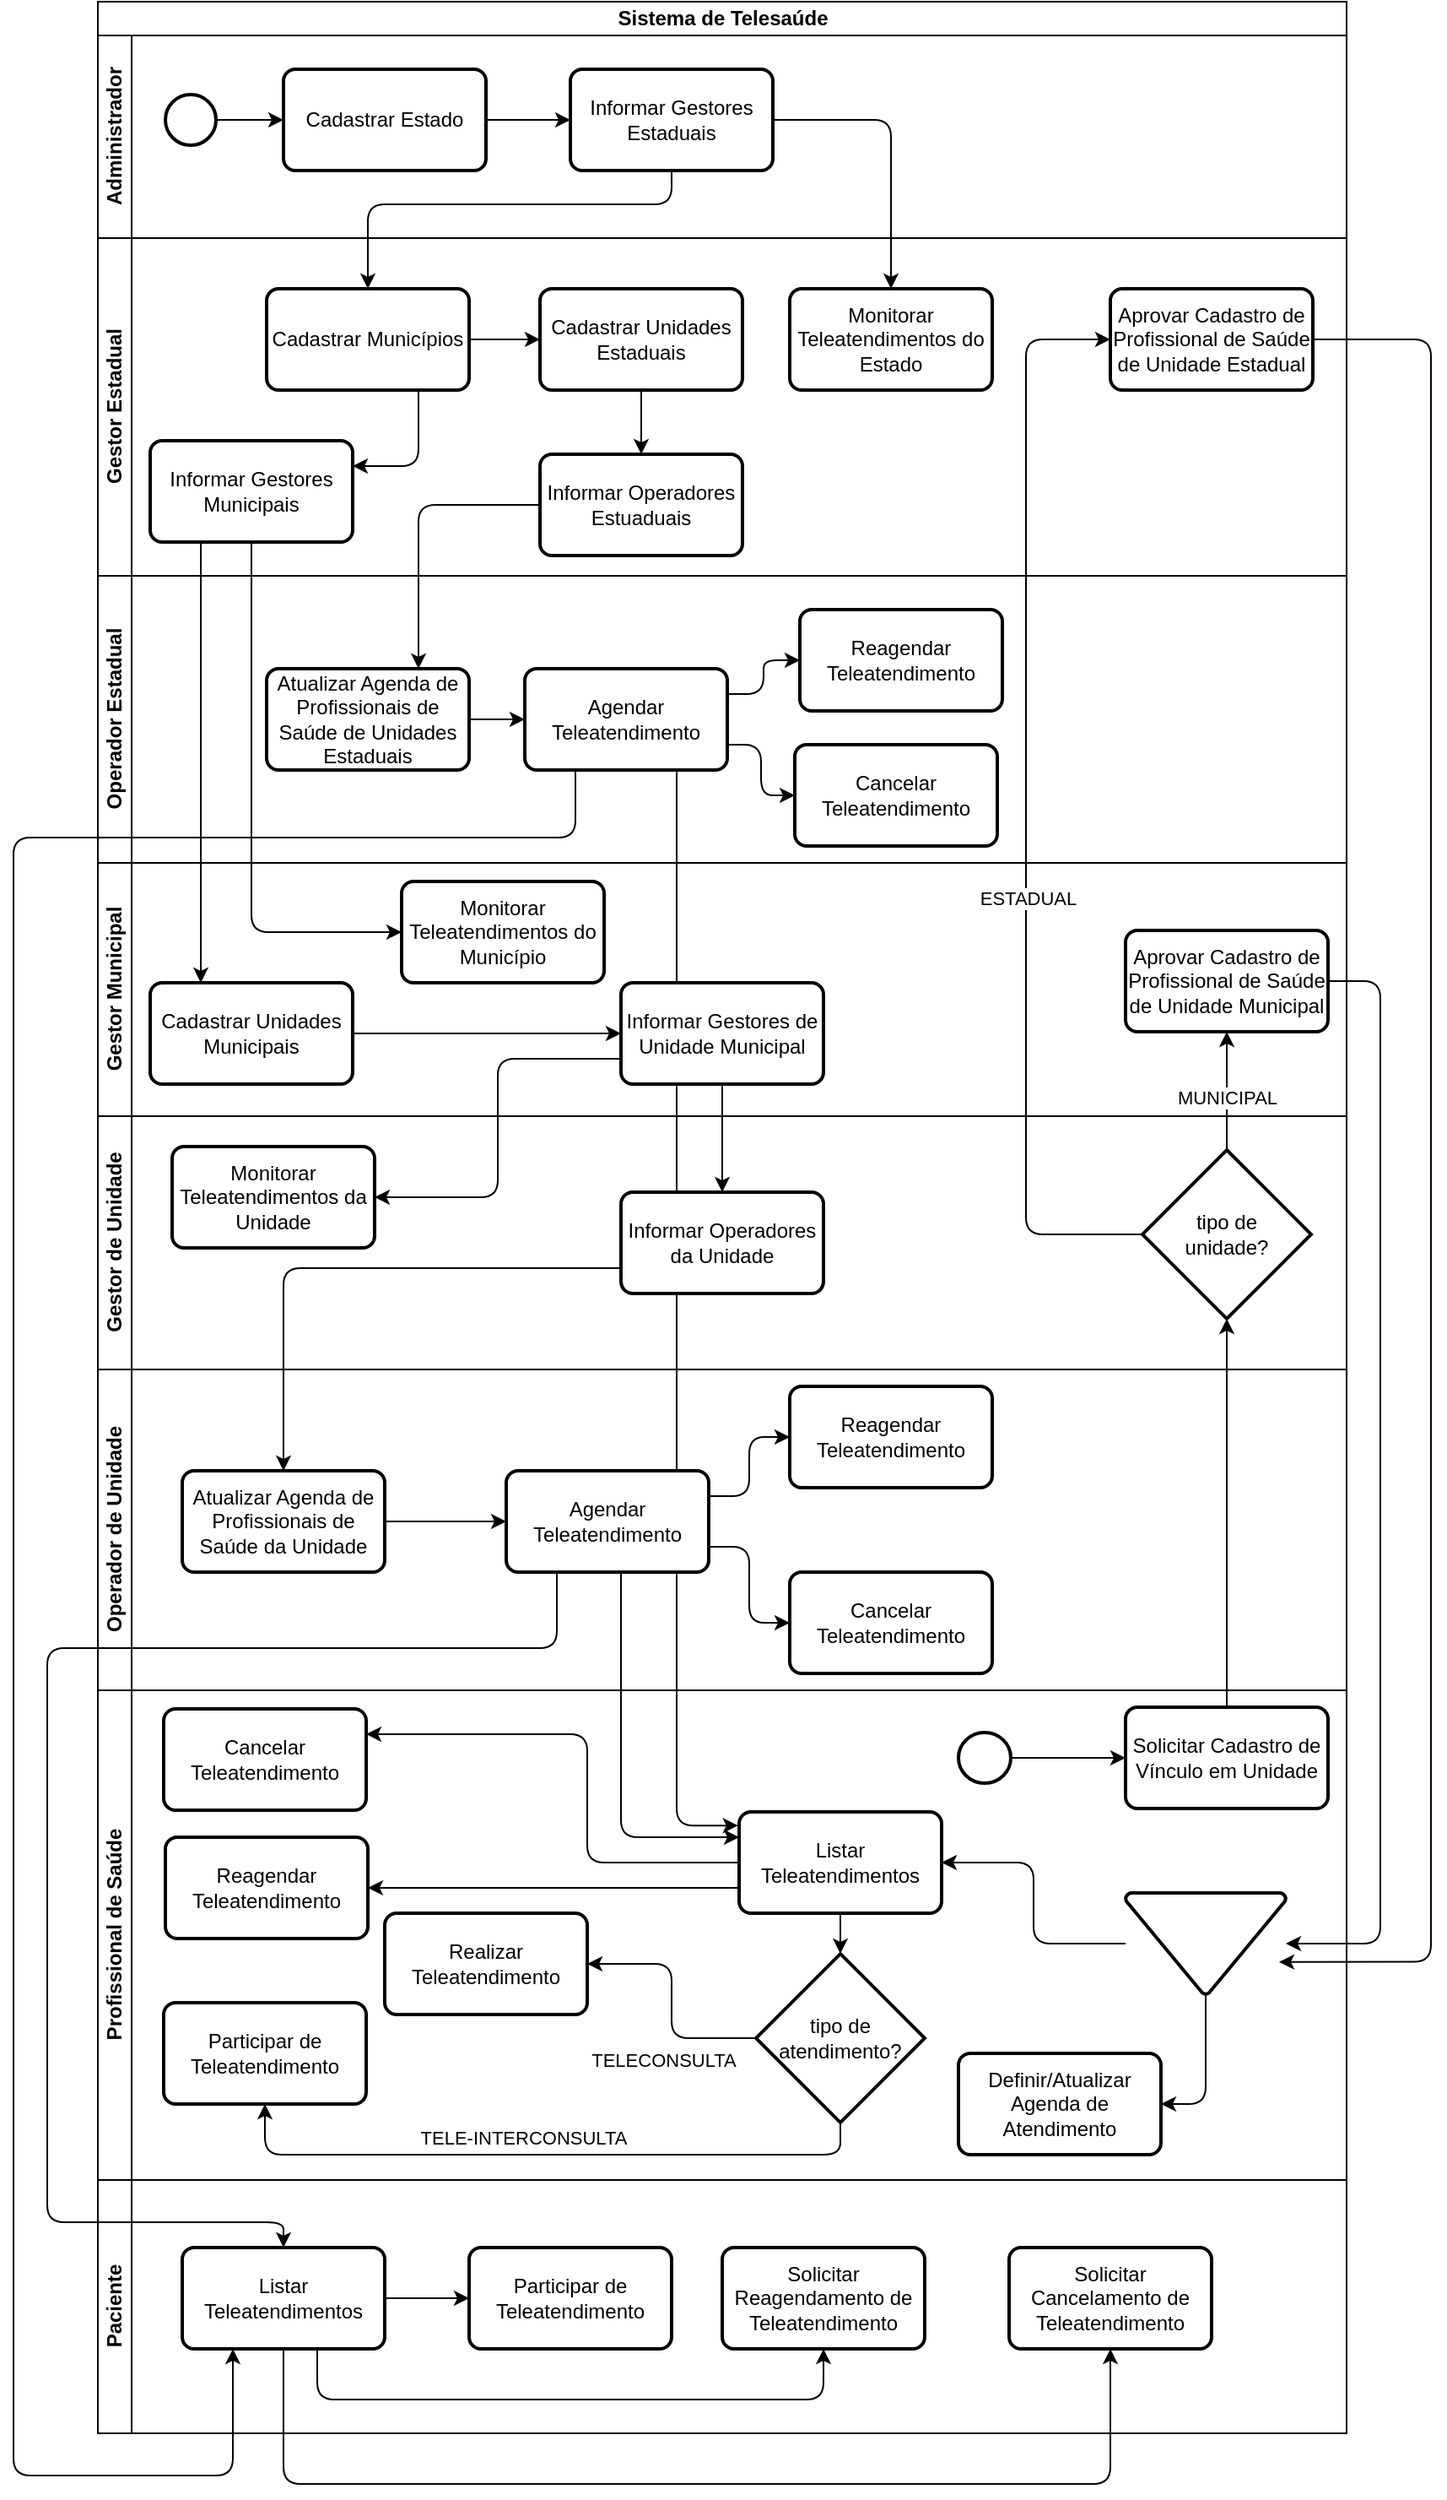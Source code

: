 <mxfile>
    <diagram id="xqxo-CJqYxCd5ZZjyUPK" name="Page-1">
        <mxGraphModel dx="932" dy="1614" grid="1" gridSize="10" guides="1" tooltips="1" connect="1" arrows="1" fold="1" page="1" pageScale="1" pageWidth="850" pageHeight="1100" math="0" shadow="0">
            <root>
                <mxCell id="0"/>
                <mxCell id="1" parent="0"/>
                <mxCell id="2" value="Sistema de Telesaúde" style="swimlane;childLayout=stackLayout;resizeParent=1;resizeParentMax=0;horizontal=1;startSize=20;horizontalStack=0;html=1;" parent="1" vertex="1">
                    <mxGeometry x="110" y="-65" width="740" height="1440" as="geometry"/>
                </mxCell>
                <mxCell id="177" style="edgeStyle=orthogonalEdgeStyle;html=1;exitX=0.75;exitY=1;exitDx=0;exitDy=0;entryX=-0.005;entryY=0.135;entryDx=0;entryDy=0;entryPerimeter=0;" edge="1" parent="2" source="51" target="89">
                    <mxGeometry relative="1" as="geometry"/>
                </mxCell>
                <mxCell id="3" value="Administrador" style="swimlane;startSize=20;horizontal=0;html=1;" parent="2" vertex="1">
                    <mxGeometry y="20" width="740" height="120" as="geometry"/>
                </mxCell>
                <mxCell id="4" style="edgeStyle=none;html=1;entryX=0;entryY=0.5;entryDx=0;entryDy=0;" parent="3" source="5" target="6" edge="1">
                    <mxGeometry relative="1" as="geometry"/>
                </mxCell>
                <mxCell id="5" value="" style="strokeWidth=2;html=1;shape=mxgraph.flowchart.start_2;whiteSpace=wrap;" parent="3" vertex="1">
                    <mxGeometry x="40" y="35" width="30" height="30" as="geometry"/>
                </mxCell>
                <mxCell id="107" value="" style="edgeStyle=orthogonalEdgeStyle;html=1;" edge="1" parent="3" source="6" target="29">
                    <mxGeometry relative="1" as="geometry"/>
                </mxCell>
                <mxCell id="6" value="Cadastrar Estado" style="rounded=1;whiteSpace=wrap;html=1;absoluteArcSize=1;arcSize=14;strokeWidth=2;" parent="3" vertex="1">
                    <mxGeometry x="110" y="20" width="120" height="60" as="geometry"/>
                </mxCell>
                <mxCell id="29" value="Informar Gestores Estaduais" style="rounded=1;whiteSpace=wrap;html=1;absoluteArcSize=1;arcSize=14;strokeWidth=2;" vertex="1" parent="3">
                    <mxGeometry x="280" y="20" width="120" height="60" as="geometry"/>
                </mxCell>
                <mxCell id="28" value="Gestor Estadual" style="swimlane;startSize=20;horizontal=0;html=1;" parent="2" vertex="1">
                    <mxGeometry y="140" width="740" height="200" as="geometry"/>
                </mxCell>
                <mxCell id="123" value="" style="edgeStyle=orthogonalEdgeStyle;html=1;" edge="1" parent="28" source="35" target="84">
                    <mxGeometry relative="1" as="geometry"/>
                </mxCell>
                <mxCell id="35" value="Cadastrar Municípios" style="rounded=1;whiteSpace=wrap;html=1;absoluteArcSize=1;arcSize=14;strokeWidth=2;" vertex="1" parent="28">
                    <mxGeometry x="100" y="30" width="120" height="60" as="geometry"/>
                </mxCell>
                <mxCell id="36" value="Informar Gestores Municipais" style="rounded=1;whiteSpace=wrap;html=1;absoluteArcSize=1;arcSize=14;strokeWidth=2;" vertex="1" parent="28">
                    <mxGeometry x="31" y="120" width="120" height="60" as="geometry"/>
                </mxCell>
                <mxCell id="41" value="Informar Operadores Estuaduais" style="rounded=1;whiteSpace=wrap;html=1;absoluteArcSize=1;arcSize=14;strokeWidth=2;" vertex="1" parent="28">
                    <mxGeometry x="262" y="128" width="120" height="60" as="geometry"/>
                </mxCell>
                <mxCell id="44" value="Aprovar Cadastro de Profissional de Saúde de Unidade Estadual" style="rounded=1;whiteSpace=wrap;html=1;absoluteArcSize=1;arcSize=14;strokeWidth=2;" vertex="1" parent="28">
                    <mxGeometry x="600" y="30" width="120" height="60" as="geometry"/>
                </mxCell>
                <mxCell id="125" style="edgeStyle=orthogonalEdgeStyle;html=1;exitX=0.75;exitY=1;exitDx=0;exitDy=0;entryX=1;entryY=0.25;entryDx=0;entryDy=0;" edge="1" parent="28" source="35" target="36">
                    <mxGeometry relative="1" as="geometry"/>
                </mxCell>
                <mxCell id="160" style="edgeStyle=orthogonalEdgeStyle;html=1;exitX=0.5;exitY=1;exitDx=0;exitDy=0;entryX=0.5;entryY=0;entryDx=0;entryDy=0;" edge="1" parent="28" source="84" target="41">
                    <mxGeometry relative="1" as="geometry"/>
                </mxCell>
                <mxCell id="84" value="Cadastrar Unidades Estaduais" style="rounded=1;whiteSpace=wrap;html=1;absoluteArcSize=1;arcSize=14;strokeWidth=2;" vertex="1" parent="28">
                    <mxGeometry x="262" y="30" width="120" height="60" as="geometry"/>
                </mxCell>
                <mxCell id="161" value="Monitorar Teleatendimentos do Estado" style="rounded=1;whiteSpace=wrap;html=1;absoluteArcSize=1;arcSize=14;strokeWidth=2;" vertex="1" parent="28">
                    <mxGeometry x="410" y="30" width="120" height="60" as="geometry"/>
                </mxCell>
                <mxCell id="40" value="Operador Estadual" style="swimlane;startSize=20;horizontal=0;html=1;" vertex="1" parent="2">
                    <mxGeometry y="340" width="740" height="170" as="geometry"/>
                </mxCell>
                <mxCell id="145" value="" style="edgeStyle=orthogonalEdgeStyle;html=1;" edge="1" parent="40" source="45" target="51">
                    <mxGeometry relative="1" as="geometry"/>
                </mxCell>
                <mxCell id="45" value="Atualizar Agenda de Profissionais de Saúde de Unidades Estaduais" style="rounded=1;whiteSpace=wrap;html=1;absoluteArcSize=1;arcSize=14;strokeWidth=2;" vertex="1" parent="40">
                    <mxGeometry x="100" y="55" width="120" height="60" as="geometry"/>
                </mxCell>
                <mxCell id="146" style="edgeStyle=orthogonalEdgeStyle;html=1;exitX=1;exitY=0.25;exitDx=0;exitDy=0;entryX=0;entryY=0.5;entryDx=0;entryDy=0;" edge="1" parent="40" source="51" target="52">
                    <mxGeometry relative="1" as="geometry"/>
                </mxCell>
                <mxCell id="147" style="edgeStyle=orthogonalEdgeStyle;html=1;exitX=1;exitY=0.75;exitDx=0;exitDy=0;entryX=0;entryY=0.5;entryDx=0;entryDy=0;" edge="1" parent="40" source="51" target="53">
                    <mxGeometry relative="1" as="geometry"/>
                </mxCell>
                <mxCell id="51" value="Agendar Teleatendimento" style="rounded=1;whiteSpace=wrap;html=1;absoluteArcSize=1;arcSize=14;strokeWidth=2;" vertex="1" parent="40">
                    <mxGeometry x="253" y="55" width="120" height="60" as="geometry"/>
                </mxCell>
                <mxCell id="52" value="Reagendar Teleatendimento" style="rounded=1;whiteSpace=wrap;html=1;absoluteArcSize=1;arcSize=14;strokeWidth=2;" vertex="1" parent="40">
                    <mxGeometry x="416" y="20" width="120" height="60" as="geometry"/>
                </mxCell>
                <mxCell id="53" value="Cancelar Teleatendimento" style="rounded=1;whiteSpace=wrap;html=1;absoluteArcSize=1;arcSize=14;strokeWidth=2;" vertex="1" parent="40">
                    <mxGeometry x="413" y="100" width="120" height="60" as="geometry"/>
                </mxCell>
                <mxCell id="7" value="Gestor Municipal" style="swimlane;startSize=20;horizontal=0;html=1;" parent="2" vertex="1">
                    <mxGeometry y="510" width="740" height="150" as="geometry"/>
                </mxCell>
                <mxCell id="150" style="edgeStyle=orthogonalEdgeStyle;html=1;exitX=1;exitY=0.5;exitDx=0;exitDy=0;" edge="1" parent="7" source="38" target="148">
                    <mxGeometry relative="1" as="geometry"/>
                </mxCell>
                <mxCell id="38" value="Cadastrar Unidades Municipais" style="rounded=1;whiteSpace=wrap;html=1;absoluteArcSize=1;arcSize=14;strokeWidth=2;" vertex="1" parent="7">
                    <mxGeometry x="31" y="71" width="120" height="60" as="geometry"/>
                </mxCell>
                <mxCell id="43" value="Aprovar Cadastro de Profissional de Saúde de Unidade Municipal" style="rounded=1;whiteSpace=wrap;html=1;absoluteArcSize=1;arcSize=14;strokeWidth=2;" vertex="1" parent="7">
                    <mxGeometry x="609" y="40" width="120" height="60" as="geometry"/>
                </mxCell>
                <mxCell id="148" value="Informar Gestores de Unidade Municipal" style="rounded=1;whiteSpace=wrap;html=1;absoluteArcSize=1;arcSize=14;strokeWidth=2;" vertex="1" parent="7">
                    <mxGeometry x="310" y="71" width="120" height="60" as="geometry"/>
                </mxCell>
                <mxCell id="164" value="Monitorar Teleatendimentos do Município" style="rounded=1;whiteSpace=wrap;html=1;absoluteArcSize=1;arcSize=14;strokeWidth=2;" vertex="1" parent="7">
                    <mxGeometry x="180" y="11" width="120" height="60" as="geometry"/>
                </mxCell>
                <mxCell id="42" value="Gestor de Unidade" style="swimlane;startSize=20;horizontal=0;html=1;" vertex="1" parent="2">
                    <mxGeometry y="660" width="740" height="150" as="geometry"/>
                </mxCell>
                <mxCell id="54" value="Monitorar Teleatendimentos da Unidade" style="rounded=1;whiteSpace=wrap;html=1;absoluteArcSize=1;arcSize=14;strokeWidth=2;" vertex="1" parent="42">
                    <mxGeometry x="44" y="18" width="120" height="60" as="geometry"/>
                </mxCell>
                <mxCell id="79" value="Informar Operadores da Unidade" style="rounded=1;whiteSpace=wrap;html=1;absoluteArcSize=1;arcSize=14;strokeWidth=2;" vertex="1" parent="42">
                    <mxGeometry x="310" y="45" width="120" height="60" as="geometry"/>
                </mxCell>
                <mxCell id="113" value="tipo de&lt;br&gt;unidade?" style="strokeWidth=2;html=1;shape=mxgraph.flowchart.decision;whiteSpace=wrap;" vertex="1" parent="42">
                    <mxGeometry x="619" y="20" width="100" height="100" as="geometry"/>
                </mxCell>
                <mxCell id="39" value="Operador de Unidade" style="swimlane;startSize=20;horizontal=0;html=1;" vertex="1" parent="2">
                    <mxGeometry y="810" width="740" height="190" as="geometry"/>
                </mxCell>
                <mxCell id="132" value="" style="edgeStyle=orthogonalEdgeStyle;html=1;" edge="1" parent="39" source="80" target="81">
                    <mxGeometry relative="1" as="geometry"/>
                </mxCell>
                <mxCell id="80" value="Atualizar Agenda de Profissionais de Saúde da Unidade" style="rounded=1;whiteSpace=wrap;html=1;absoluteArcSize=1;arcSize=14;strokeWidth=2;" vertex="1" parent="39">
                    <mxGeometry x="50" y="60" width="120" height="60" as="geometry"/>
                </mxCell>
                <mxCell id="136" style="edgeStyle=orthogonalEdgeStyle;html=1;exitX=1;exitY=0.25;exitDx=0;exitDy=0;entryX=0;entryY=0.5;entryDx=0;entryDy=0;" edge="1" parent="39" source="81" target="82">
                    <mxGeometry relative="1" as="geometry"/>
                </mxCell>
                <mxCell id="137" style="edgeStyle=orthogonalEdgeStyle;html=1;exitX=1;exitY=0.75;exitDx=0;exitDy=0;entryX=0;entryY=0.5;entryDx=0;entryDy=0;" edge="1" parent="39" source="81" target="83">
                    <mxGeometry relative="1" as="geometry"/>
                </mxCell>
                <mxCell id="81" value="Agendar Teleatendimento" style="rounded=1;whiteSpace=wrap;html=1;absoluteArcSize=1;arcSize=14;strokeWidth=2;" vertex="1" parent="39">
                    <mxGeometry x="242" y="60" width="120" height="60" as="geometry"/>
                </mxCell>
                <mxCell id="82" value="Reagendar Teleatendimento" style="rounded=1;whiteSpace=wrap;html=1;absoluteArcSize=1;arcSize=14;strokeWidth=2;" vertex="1" parent="39">
                    <mxGeometry x="410" y="10" width="120" height="60" as="geometry"/>
                </mxCell>
                <mxCell id="83" value="Cancelar Teleatendimento" style="rounded=1;whiteSpace=wrap;html=1;absoluteArcSize=1;arcSize=14;strokeWidth=2;" vertex="1" parent="39">
                    <mxGeometry x="410" y="120" width="120" height="60" as="geometry"/>
                </mxCell>
                <mxCell id="85" value="Profissional de Saúde" style="swimlane;startSize=20;horizontal=0;html=1;" vertex="1" parent="2">
                    <mxGeometry y="1000" width="740" height="290" as="geometry"/>
                </mxCell>
                <mxCell id="169" style="edgeStyle=orthogonalEdgeStyle;html=1;exitX=0.5;exitY=1;exitDx=0;exitDy=0;entryX=0.5;entryY=0;entryDx=0;entryDy=0;entryPerimeter=0;" edge="1" parent="85" source="89" target="139">
                    <mxGeometry relative="1" as="geometry"/>
                </mxCell>
                <mxCell id="89" value="Listar Teleatendimentos" style="rounded=1;whiteSpace=wrap;html=1;absoluteArcSize=1;arcSize=14;strokeWidth=2;" vertex="1" parent="85">
                    <mxGeometry x="380" y="72" width="120" height="60" as="geometry"/>
                </mxCell>
                <mxCell id="133" style="edgeStyle=orthogonalEdgeStyle;html=1;exitX=0;exitY=0.5;exitDx=0;exitDy=0;entryX=1;entryY=0.25;entryDx=0;entryDy=0;" edge="1" parent="85" source="89" target="92">
                    <mxGeometry relative="1" as="geometry">
                        <mxPoint x="213" y="60" as="sourcePoint"/>
                        <Array as="points">
                            <mxPoint x="290" y="102"/>
                            <mxPoint x="290" y="26"/>
                        </Array>
                    </mxGeometry>
                </mxCell>
                <mxCell id="138" style="edgeStyle=orthogonalEdgeStyle;html=1;exitX=0;exitY=0.75;exitDx=0;exitDy=0;entryX=1;entryY=0.5;entryDx=0;entryDy=0;" edge="1" parent="85" source="89" target="91">
                    <mxGeometry relative="1" as="geometry">
                        <mxPoint x="213" y="90" as="sourcePoint"/>
                    </mxGeometry>
                </mxCell>
                <mxCell id="91" value="Reagendar Teleatendimento" style="rounded=1;whiteSpace=wrap;html=1;absoluteArcSize=1;arcSize=14;strokeWidth=2;" vertex="1" parent="85">
                    <mxGeometry x="40" y="87" width="120" height="60" as="geometry"/>
                </mxCell>
                <mxCell id="92" value="Cancelar Teleatendimento" style="rounded=1;whiteSpace=wrap;html=1;absoluteArcSize=1;arcSize=14;strokeWidth=2;" vertex="1" parent="85">
                    <mxGeometry x="39" y="11" width="120" height="60" as="geometry"/>
                </mxCell>
                <mxCell id="93" value="Participar de Teleatendimento" style="rounded=1;whiteSpace=wrap;html=1;absoluteArcSize=1;arcSize=14;strokeWidth=2;" vertex="1" parent="85">
                    <mxGeometry x="39" y="185" width="120" height="60" as="geometry"/>
                </mxCell>
                <mxCell id="86" value="Solicitar Cadastro de Vínculo em Unidade" style="rounded=1;whiteSpace=wrap;html=1;absoluteArcSize=1;arcSize=14;strokeWidth=2;" vertex="1" parent="85">
                    <mxGeometry x="609" y="10" width="120" height="60" as="geometry"/>
                </mxCell>
                <mxCell id="141" style="edgeStyle=orthogonalEdgeStyle;html=1;entryX=1;entryY=0.5;entryDx=0;entryDy=0;" edge="1" parent="85" source="139" target="140">
                    <mxGeometry relative="1" as="geometry"/>
                </mxCell>
                <mxCell id="143" value="TELECONSULTA" style="edgeLabel;html=1;align=center;verticalAlign=middle;resizable=0;points=[];" vertex="1" connectable="0" parent="141">
                    <mxGeometry x="0.207" y="3" relative="1" as="geometry">
                        <mxPoint x="-2" y="50" as="offset"/>
                    </mxGeometry>
                </mxCell>
                <mxCell id="142" style="edgeStyle=orthogonalEdgeStyle;html=1;exitX=0.5;exitY=1;exitDx=0;exitDy=0;exitPerimeter=0;entryX=0.5;entryY=1;entryDx=0;entryDy=0;" edge="1" parent="85" source="139" target="93">
                    <mxGeometry relative="1" as="geometry">
                        <Array as="points">
                            <mxPoint x="440" y="251"/>
                            <mxPoint x="440" y="275"/>
                            <mxPoint x="99" y="275"/>
                        </Array>
                    </mxGeometry>
                </mxCell>
                <mxCell id="144" value="TELE-INTERCONSULTA" style="edgeLabel;html=1;align=center;verticalAlign=middle;resizable=0;points=[];" vertex="1" connectable="0" parent="142">
                    <mxGeometry x="0.548" y="-3" relative="1" as="geometry">
                        <mxPoint x="92" y="-7" as="offset"/>
                    </mxGeometry>
                </mxCell>
                <mxCell id="139" value="tipo de atendimento?" style="strokeWidth=2;html=1;shape=mxgraph.flowchart.decision;whiteSpace=wrap;" vertex="1" parent="85">
                    <mxGeometry x="390" y="156" width="100" height="100" as="geometry"/>
                </mxCell>
                <mxCell id="140" value="Realizar Teleatendimento" style="rounded=1;whiteSpace=wrap;html=1;absoluteArcSize=1;arcSize=14;strokeWidth=2;" vertex="1" parent="85">
                    <mxGeometry x="170" y="132" width="120" height="60" as="geometry"/>
                </mxCell>
                <mxCell id="157" value="" style="edgeStyle=orthogonalEdgeStyle;html=1;" edge="1" parent="85" source="156" target="86">
                    <mxGeometry relative="1" as="geometry"/>
                </mxCell>
                <mxCell id="156" value="" style="strokeWidth=2;html=1;shape=mxgraph.flowchart.start_2;whiteSpace=wrap;" vertex="1" parent="85">
                    <mxGeometry x="510" y="25" width="31" height="30" as="geometry"/>
                </mxCell>
                <mxCell id="174" style="edgeStyle=orthogonalEdgeStyle;html=1;exitX=0.5;exitY=1;exitDx=0;exitDy=0;exitPerimeter=0;entryX=1;entryY=0.5;entryDx=0;entryDy=0;" edge="1" parent="85" source="170" target="171">
                    <mxGeometry relative="1" as="geometry"/>
                </mxCell>
                <mxCell id="175" style="edgeStyle=orthogonalEdgeStyle;html=1;exitX=0;exitY=0.5;exitDx=0;exitDy=0;exitPerimeter=0;entryX=1;entryY=0.5;entryDx=0;entryDy=0;" edge="1" parent="85" source="170" target="89">
                    <mxGeometry relative="1" as="geometry"/>
                </mxCell>
                <mxCell id="170" value="" style="strokeWidth=2;html=1;shape=mxgraph.flowchart.merge_or_storage;whiteSpace=wrap;" vertex="1" parent="85">
                    <mxGeometry x="609" y="120" width="95" height="60" as="geometry"/>
                </mxCell>
                <mxCell id="171" value="Definir/Atualizar Agenda de Atendimento" style="rounded=1;whiteSpace=wrap;html=1;absoluteArcSize=1;arcSize=14;strokeWidth=2;" vertex="1" parent="85">
                    <mxGeometry x="510" y="215" width="120" height="60" as="geometry"/>
                </mxCell>
                <mxCell id="25" value="Paciente" style="swimlane;startSize=20;horizontal=0;html=1;" parent="2" vertex="1">
                    <mxGeometry y="1290" width="740" height="150" as="geometry"/>
                </mxCell>
                <mxCell id="102" value="" style="edgeStyle=orthogonalEdgeStyle;html=1;" edge="1" parent="25" source="99" target="100">
                    <mxGeometry relative="1" as="geometry"/>
                </mxCell>
                <mxCell id="105" style="edgeStyle=orthogonalEdgeStyle;html=1;entryX=0.5;entryY=1;entryDx=0;entryDy=0;" edge="1" parent="25" source="99" target="103">
                    <mxGeometry relative="1" as="geometry">
                        <Array as="points">
                            <mxPoint x="130" y="130"/>
                            <mxPoint x="430" y="130"/>
                        </Array>
                    </mxGeometry>
                </mxCell>
                <mxCell id="106" style="edgeStyle=orthogonalEdgeStyle;html=1;exitX=0.5;exitY=1;exitDx=0;exitDy=0;entryX=0.5;entryY=1;entryDx=0;entryDy=0;" edge="1" parent="25" source="99" target="104">
                    <mxGeometry relative="1" as="geometry">
                        <Array as="points">
                            <mxPoint x="110" y="180"/>
                            <mxPoint x="600" y="180"/>
                        </Array>
                    </mxGeometry>
                </mxCell>
                <mxCell id="99" value="Listar Teleatendimentos" style="rounded=1;whiteSpace=wrap;html=1;absoluteArcSize=1;arcSize=14;strokeWidth=2;" vertex="1" parent="25">
                    <mxGeometry x="50" y="40" width="120" height="60" as="geometry"/>
                </mxCell>
                <mxCell id="100" value="Participar de Teleatendimento" style="rounded=1;whiteSpace=wrap;html=1;absoluteArcSize=1;arcSize=14;strokeWidth=2;" vertex="1" parent="25">
                    <mxGeometry x="220" y="40" width="120" height="60" as="geometry"/>
                </mxCell>
                <mxCell id="103" value="Solicitar Reagendamento de Teleatendimento" style="rounded=1;whiteSpace=wrap;html=1;absoluteArcSize=1;arcSize=14;strokeWidth=2;" vertex="1" parent="25">
                    <mxGeometry x="370" y="40" width="120" height="60" as="geometry"/>
                </mxCell>
                <mxCell id="104" value="Solicitar Cancelamento de Teleatendimento" style="rounded=1;whiteSpace=wrap;html=1;absoluteArcSize=1;arcSize=14;strokeWidth=2;" vertex="1" parent="25">
                    <mxGeometry x="540" y="40" width="120" height="60" as="geometry"/>
                </mxCell>
                <mxCell id="108" style="edgeStyle=orthogonalEdgeStyle;html=1;exitX=0.5;exitY=1;exitDx=0;exitDy=0;entryX=0.5;entryY=0;entryDx=0;entryDy=0;" edge="1" parent="2" source="29" target="35">
                    <mxGeometry relative="1" as="geometry">
                        <Array as="points">
                            <mxPoint x="340" y="120"/>
                            <mxPoint x="160" y="120"/>
                        </Array>
                    </mxGeometry>
                </mxCell>
                <mxCell id="114" style="edgeStyle=orthogonalEdgeStyle;html=1;exitX=0.5;exitY=0;exitDx=0;exitDy=0;entryX=0.5;entryY=1;entryDx=0;entryDy=0;entryPerimeter=0;" edge="1" parent="2" source="86" target="113">
                    <mxGeometry relative="1" as="geometry"/>
                </mxCell>
                <mxCell id="117" style="edgeStyle=orthogonalEdgeStyle;html=1;entryX=0.5;entryY=1;entryDx=0;entryDy=0;" edge="1" parent="2" source="113" target="43">
                    <mxGeometry relative="1" as="geometry"/>
                </mxCell>
                <mxCell id="118" value="MUNICIPAL" style="edgeLabel;html=1;align=center;verticalAlign=middle;resizable=0;points=[];" vertex="1" connectable="0" parent="117">
                    <mxGeometry x="-0.117" relative="1" as="geometry">
                        <mxPoint as="offset"/>
                    </mxGeometry>
                </mxCell>
                <mxCell id="121" style="edgeStyle=orthogonalEdgeStyle;html=1;exitX=0;exitY=0.5;exitDx=0;exitDy=0;exitPerimeter=0;entryX=0;entryY=0.5;entryDx=0;entryDy=0;" edge="1" parent="2" source="113" target="44">
                    <mxGeometry relative="1" as="geometry">
                        <Array as="points">
                            <mxPoint x="550" y="730"/>
                            <mxPoint x="550" y="200"/>
                        </Array>
                    </mxGeometry>
                </mxCell>
                <mxCell id="122" value="ESTADUAL" style="edgeLabel;html=1;align=center;verticalAlign=middle;resizable=0;points=[];" vertex="1" connectable="0" parent="121">
                    <mxGeometry x="-0.065" y="-1" relative="1" as="geometry">
                        <mxPoint y="35" as="offset"/>
                    </mxGeometry>
                </mxCell>
                <mxCell id="124" style="edgeStyle=orthogonalEdgeStyle;html=1;exitX=0;exitY=0.5;exitDx=0;exitDy=0;entryX=0.75;entryY=0;entryDx=0;entryDy=0;" edge="1" parent="2" source="41" target="45">
                    <mxGeometry relative="1" as="geometry"/>
                </mxCell>
                <mxCell id="127" style="edgeStyle=orthogonalEdgeStyle;html=1;exitX=0.25;exitY=1;exitDx=0;exitDy=0;entryX=0.25;entryY=0;entryDx=0;entryDy=0;" edge="1" parent="2" source="36" target="38">
                    <mxGeometry relative="1" as="geometry"/>
                </mxCell>
                <mxCell id="135" style="edgeStyle=orthogonalEdgeStyle;html=1;entryX=0;entryY=0.25;entryDx=0;entryDy=0;" edge="1" parent="2" source="81" target="89">
                    <mxGeometry relative="1" as="geometry">
                        <Array as="points">
                            <mxPoint x="310" y="1087"/>
                        </Array>
                    </mxGeometry>
                </mxCell>
                <mxCell id="154" style="edgeStyle=orthogonalEdgeStyle;html=1;exitX=0.25;exitY=1;exitDx=0;exitDy=0;entryX=0.5;entryY=0;entryDx=0;entryDy=0;" edge="1" parent="2" source="81" target="99">
                    <mxGeometry relative="1" as="geometry">
                        <Array as="points">
                            <mxPoint x="272" y="975"/>
                            <mxPoint x="-30" y="975"/>
                            <mxPoint x="-30" y="1315"/>
                            <mxPoint x="110" y="1315"/>
                        </Array>
                    </mxGeometry>
                </mxCell>
                <mxCell id="158" style="edgeStyle=orthogonalEdgeStyle;html=1;exitX=0;exitY=0.75;exitDx=0;exitDy=0;entryX=0.5;entryY=0;entryDx=0;entryDy=0;" edge="1" parent="2" source="79" target="80">
                    <mxGeometry relative="1" as="geometry"/>
                </mxCell>
                <mxCell id="159" style="edgeStyle=orthogonalEdgeStyle;html=1;exitX=0.5;exitY=1;exitDx=0;exitDy=0;entryX=0.5;entryY=0;entryDx=0;entryDy=0;" edge="1" parent="2" source="148" target="79">
                    <mxGeometry relative="1" as="geometry"/>
                </mxCell>
                <mxCell id="162" style="edgeStyle=orthogonalEdgeStyle;html=1;exitX=1;exitY=0.5;exitDx=0;exitDy=0;entryX=0.5;entryY=0;entryDx=0;entryDy=0;" edge="1" parent="2" source="29" target="161">
                    <mxGeometry relative="1" as="geometry"/>
                </mxCell>
                <mxCell id="163" style="edgeStyle=orthogonalEdgeStyle;html=1;exitX=0;exitY=0.75;exitDx=0;exitDy=0;entryX=1;entryY=0.5;entryDx=0;entryDy=0;" edge="1" parent="2" source="148" target="54">
                    <mxGeometry relative="1" as="geometry"/>
                </mxCell>
                <mxCell id="165" style="edgeStyle=orthogonalEdgeStyle;html=1;exitX=0.5;exitY=1;exitDx=0;exitDy=0;entryX=0;entryY=0.5;entryDx=0;entryDy=0;" edge="1" parent="2" source="36" target="164">
                    <mxGeometry relative="1" as="geometry"/>
                </mxCell>
                <mxCell id="172" style="edgeStyle=orthogonalEdgeStyle;html=1;exitX=1;exitY=0.5;exitDx=0;exitDy=0;entryX=1;entryY=0.5;entryDx=0;entryDy=0;entryPerimeter=0;" edge="1" parent="2" source="43" target="170">
                    <mxGeometry relative="1" as="geometry">
                        <Array as="points">
                            <mxPoint x="760" y="580"/>
                            <mxPoint x="760" y="1150"/>
                        </Array>
                    </mxGeometry>
                </mxCell>
                <mxCell id="176" style="edgeStyle=orthogonalEdgeStyle;html=1;exitX=0.25;exitY=1;exitDx=0;exitDy=0;entryX=0.25;entryY=1;entryDx=0;entryDy=0;" edge="1" parent="2" source="51" target="99">
                    <mxGeometry relative="1" as="geometry">
                        <Array as="points">
                            <mxPoint x="283" y="495"/>
                            <mxPoint x="-50" y="495"/>
                            <mxPoint x="-50" y="1465"/>
                            <mxPoint x="80" y="1465"/>
                        </Array>
                    </mxGeometry>
                </mxCell>
                <mxCell id="173" style="edgeStyle=orthogonalEdgeStyle;html=1;exitX=1;exitY=0.5;exitDx=0;exitDy=0;" edge="1" parent="1" source="44">
                    <mxGeometry relative="1" as="geometry">
                        <mxPoint x="810" y="1095.833" as="targetPoint"/>
                        <Array as="points">
                            <mxPoint x="900" y="135"/>
                            <mxPoint x="900" y="1096"/>
                        </Array>
                    </mxGeometry>
                </mxCell>
            </root>
        </mxGraphModel>
    </diagram>
</mxfile>